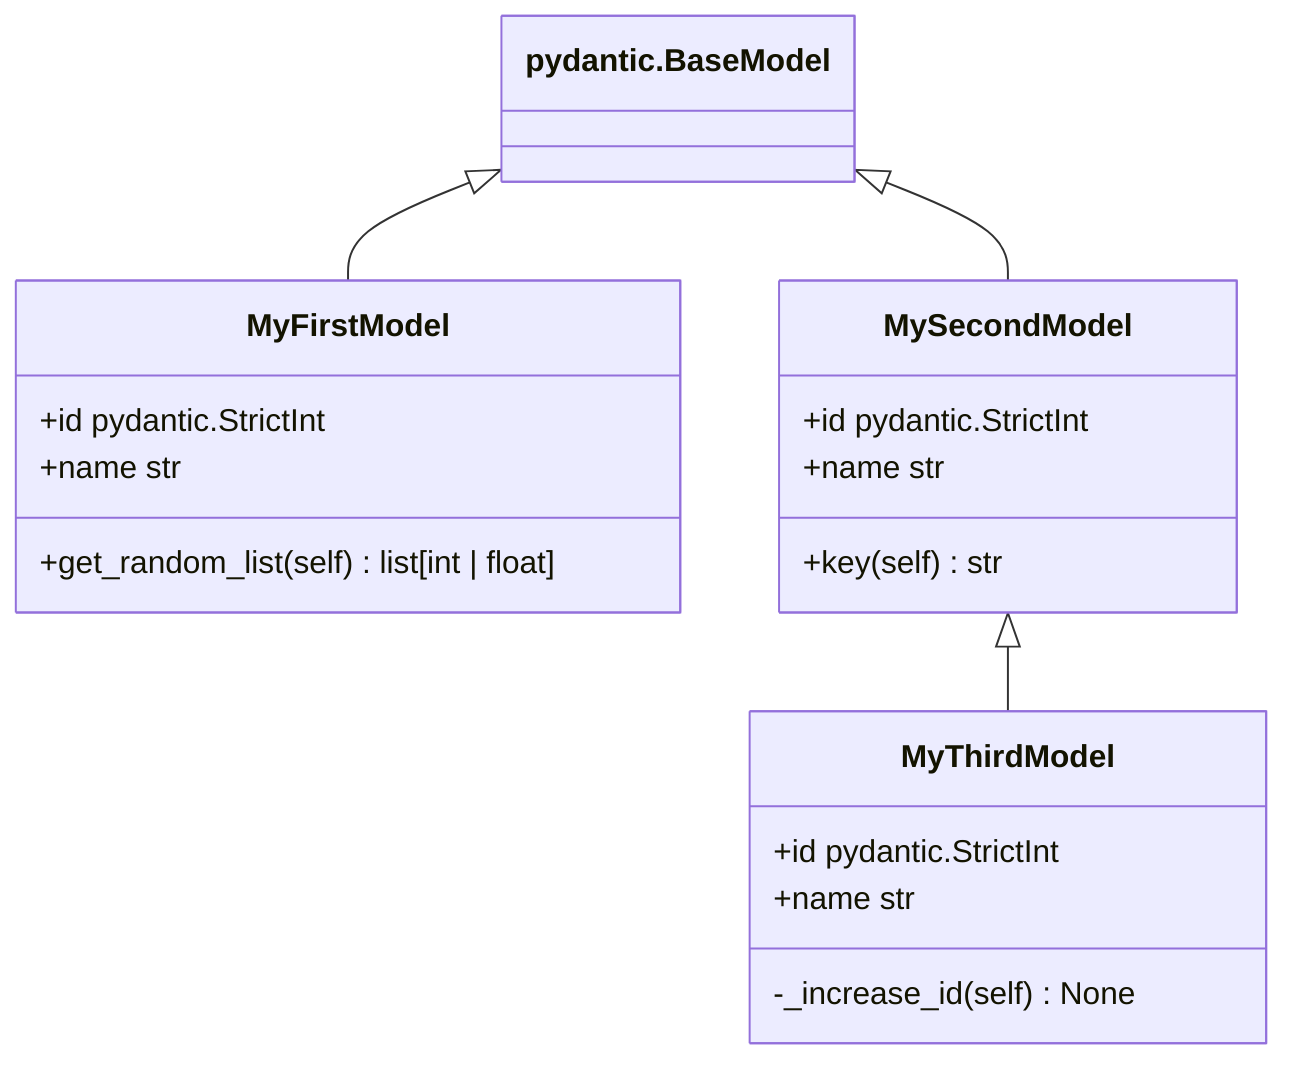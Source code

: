 classDiagram
    class `pydantic.BaseModel`
    `pydantic.BaseModel` <|-- MyFirstModel
    class MyFirstModel{
        +id pydantic.StrictInt
        +name str
        +get_random_list(self) list[int | float]
    }
    `pydantic.BaseModel` <|-- MySecondModel
    class MySecondModel{
        +id pydantic.StrictInt
        +name str
        +key(self) str
    }
    MySecondModel <|-- MyThirdModel
    class MyThirdModel{
        +id pydantic.StrictInt
        +name str
        -_increase_id(self) None
    }